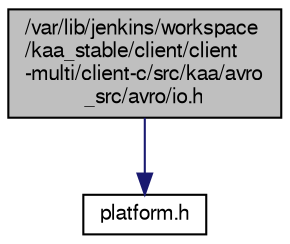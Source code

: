 digraph "/var/lib/jenkins/workspace/kaa_stable/client/client-multi/client-c/src/kaa/avro_src/avro/io.h"
{
  bgcolor="transparent";
  edge [fontname="FreeSans",fontsize="10",labelfontname="FreeSans",labelfontsize="10"];
  node [fontname="FreeSans",fontsize="10",shape=record];
  Node1 [label="/var/lib/jenkins/workspace\l/kaa_stable/client/client\l-multi/client-c/src/kaa/avro\l_src/avro/io.h",height=0.2,width=0.4,color="black", fillcolor="grey75", style="filled" fontcolor="black"];
  Node1 -> Node2 [color="midnightblue",fontsize="10",style="solid",fontname="FreeSans"];
  Node2 [label="platform.h",height=0.2,width=0.4,color="black",URL="$avro__src_2avro_2platform_8h.html"];
}
